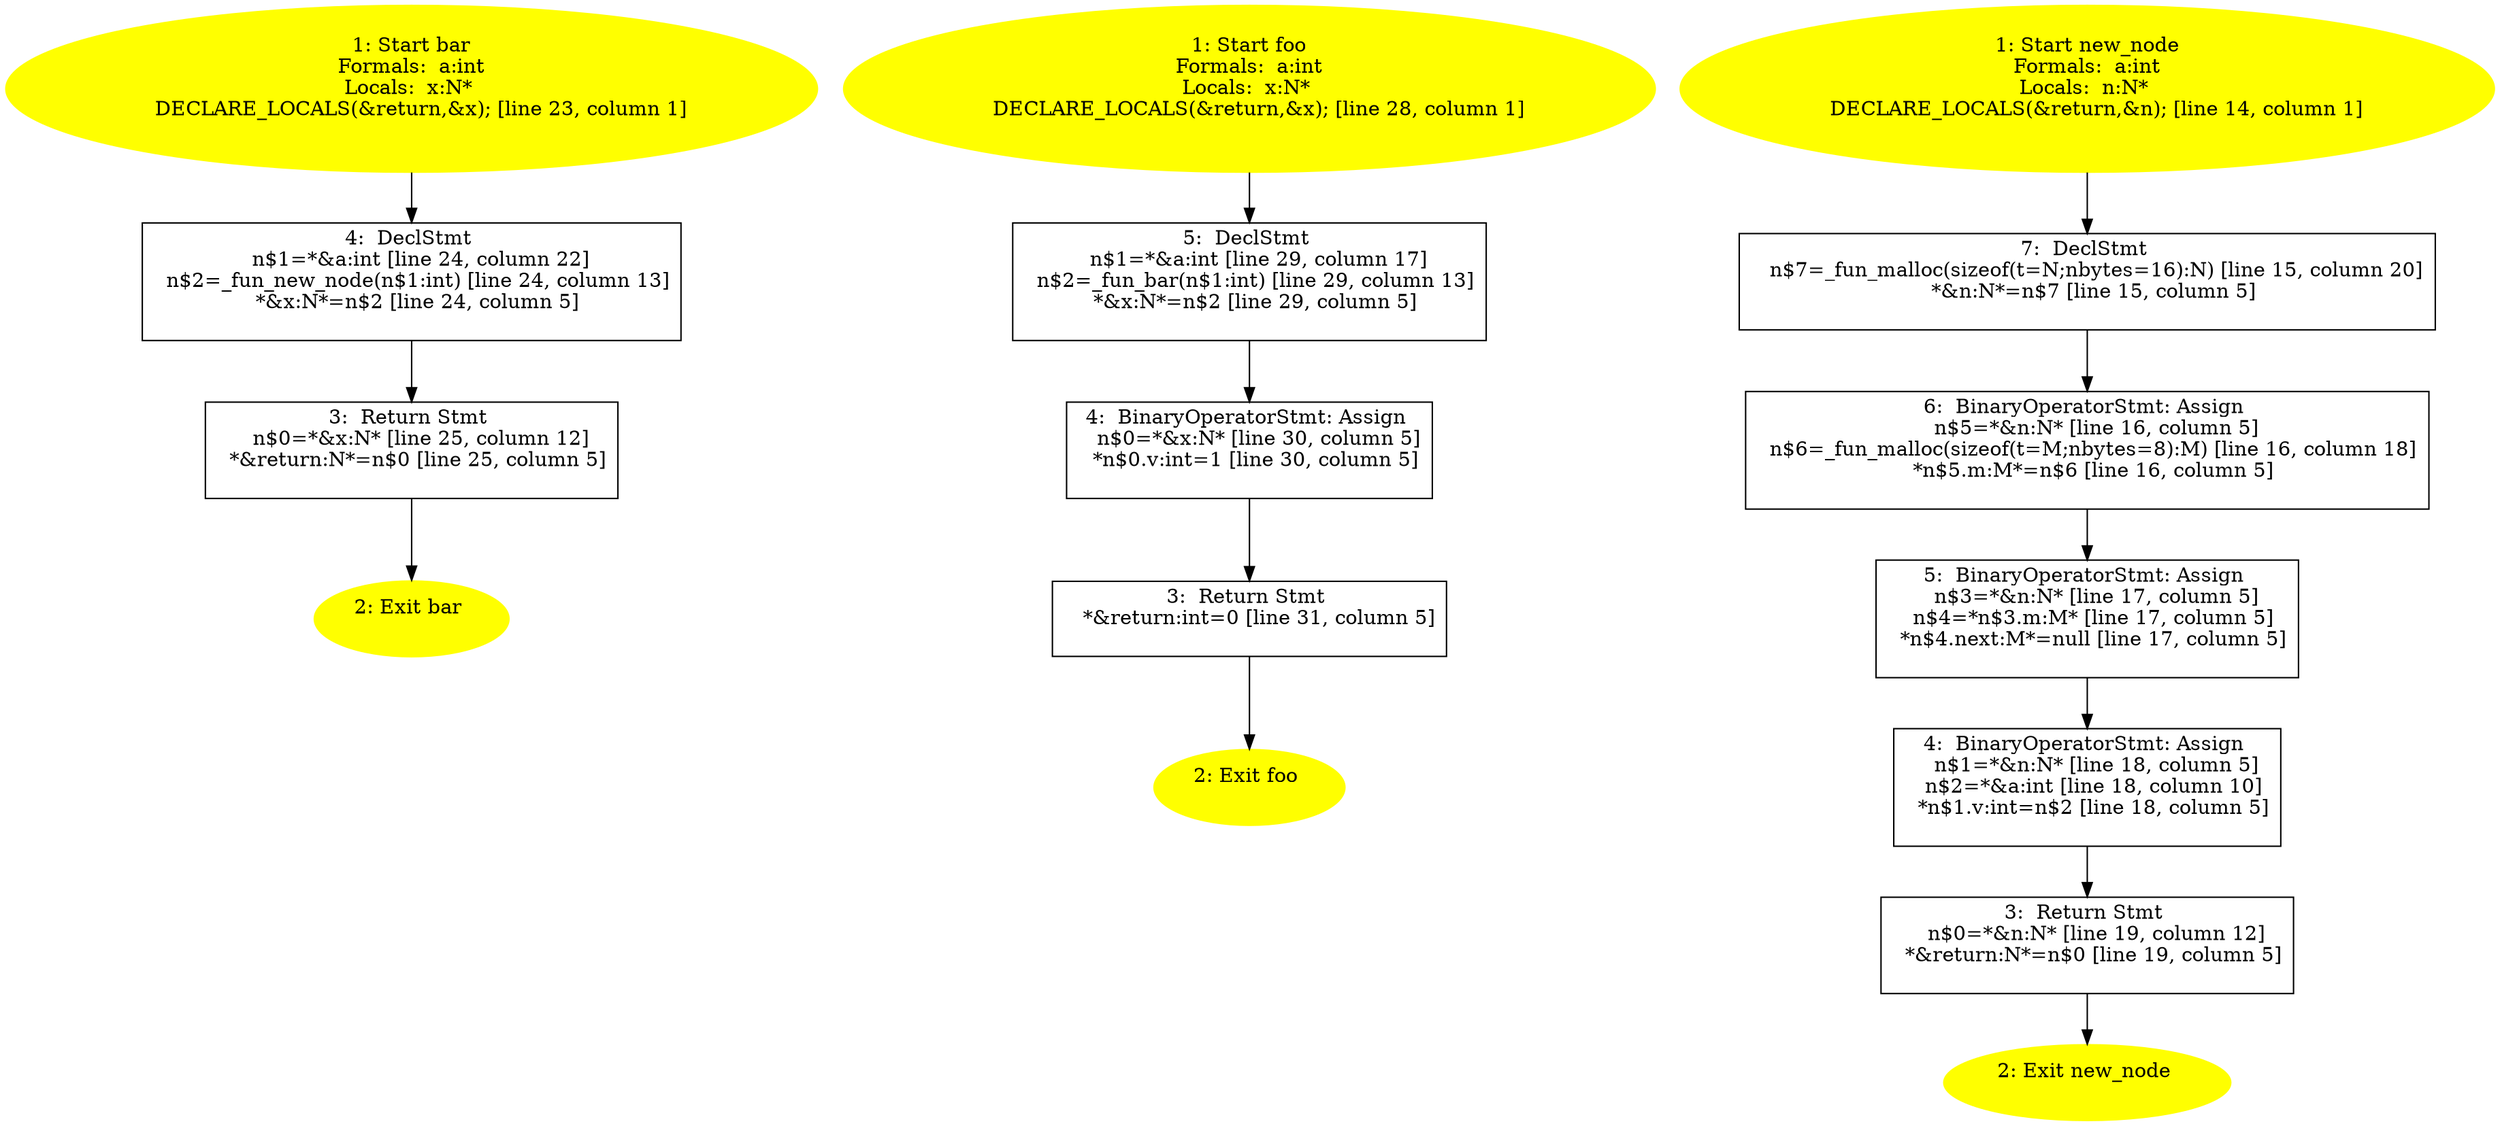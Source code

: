 /* @generated */
digraph cfg {
"bar.37b51d194a7513e45b56f6524f2d51f2_1" [label="1: Start bar\nFormals:  a:int\nLocals:  x:N* \n   DECLARE_LOCALS(&return,&x); [line 23, column 1]\n " color=yellow style=filled]
	

	 "bar.37b51d194a7513e45b56f6524f2d51f2_1" -> "bar.37b51d194a7513e45b56f6524f2d51f2_4" ;
"bar.37b51d194a7513e45b56f6524f2d51f2_2" [label="2: Exit bar \n  " color=yellow style=filled]
	

"bar.37b51d194a7513e45b56f6524f2d51f2_3" [label="3:  Return Stmt \n   n$0=*&x:N* [line 25, column 12]\n  *&return:N*=n$0 [line 25, column 5]\n " shape="box"]
	

	 "bar.37b51d194a7513e45b56f6524f2d51f2_3" -> "bar.37b51d194a7513e45b56f6524f2d51f2_2" ;
"bar.37b51d194a7513e45b56f6524f2d51f2_4" [label="4:  DeclStmt \n   n$1=*&a:int [line 24, column 22]\n  n$2=_fun_new_node(n$1:int) [line 24, column 13]\n  *&x:N*=n$2 [line 24, column 5]\n " shape="box"]
	

	 "bar.37b51d194a7513e45b56f6524f2d51f2_4" -> "bar.37b51d194a7513e45b56f6524f2d51f2_3" ;
"foo.acbd18db4cc2f85cedef654fccc4a4d8_1" [label="1: Start foo\nFormals:  a:int\nLocals:  x:N* \n   DECLARE_LOCALS(&return,&x); [line 28, column 1]\n " color=yellow style=filled]
	

	 "foo.acbd18db4cc2f85cedef654fccc4a4d8_1" -> "foo.acbd18db4cc2f85cedef654fccc4a4d8_5" ;
"foo.acbd18db4cc2f85cedef654fccc4a4d8_2" [label="2: Exit foo \n  " color=yellow style=filled]
	

"foo.acbd18db4cc2f85cedef654fccc4a4d8_3" [label="3:  Return Stmt \n   *&return:int=0 [line 31, column 5]\n " shape="box"]
	

	 "foo.acbd18db4cc2f85cedef654fccc4a4d8_3" -> "foo.acbd18db4cc2f85cedef654fccc4a4d8_2" ;
"foo.acbd18db4cc2f85cedef654fccc4a4d8_4" [label="4:  BinaryOperatorStmt: Assign \n   n$0=*&x:N* [line 30, column 5]\n  *n$0.v:int=1 [line 30, column 5]\n " shape="box"]
	

	 "foo.acbd18db4cc2f85cedef654fccc4a4d8_4" -> "foo.acbd18db4cc2f85cedef654fccc4a4d8_3" ;
"foo.acbd18db4cc2f85cedef654fccc4a4d8_5" [label="5:  DeclStmt \n   n$1=*&a:int [line 29, column 17]\n  n$2=_fun_bar(n$1:int) [line 29, column 13]\n  *&x:N*=n$2 [line 29, column 5]\n " shape="box"]
	

	 "foo.acbd18db4cc2f85cedef654fccc4a4d8_5" -> "foo.acbd18db4cc2f85cedef654fccc4a4d8_4" ;
"new_node.7e7effa0cd46941b84d179a3877aede3_1" [label="1: Start new_node\nFormals:  a:int\nLocals:  n:N* \n   DECLARE_LOCALS(&return,&n); [line 14, column 1]\n " color=yellow style=filled]
	

	 "new_node.7e7effa0cd46941b84d179a3877aede3_1" -> "new_node.7e7effa0cd46941b84d179a3877aede3_7" ;
"new_node.7e7effa0cd46941b84d179a3877aede3_2" [label="2: Exit new_node \n  " color=yellow style=filled]
	

"new_node.7e7effa0cd46941b84d179a3877aede3_3" [label="3:  Return Stmt \n   n$0=*&n:N* [line 19, column 12]\n  *&return:N*=n$0 [line 19, column 5]\n " shape="box"]
	

	 "new_node.7e7effa0cd46941b84d179a3877aede3_3" -> "new_node.7e7effa0cd46941b84d179a3877aede3_2" ;
"new_node.7e7effa0cd46941b84d179a3877aede3_4" [label="4:  BinaryOperatorStmt: Assign \n   n$1=*&n:N* [line 18, column 5]\n  n$2=*&a:int [line 18, column 10]\n  *n$1.v:int=n$2 [line 18, column 5]\n " shape="box"]
	

	 "new_node.7e7effa0cd46941b84d179a3877aede3_4" -> "new_node.7e7effa0cd46941b84d179a3877aede3_3" ;
"new_node.7e7effa0cd46941b84d179a3877aede3_5" [label="5:  BinaryOperatorStmt: Assign \n   n$3=*&n:N* [line 17, column 5]\n  n$4=*n$3.m:M* [line 17, column 5]\n  *n$4.next:M*=null [line 17, column 5]\n " shape="box"]
	

	 "new_node.7e7effa0cd46941b84d179a3877aede3_5" -> "new_node.7e7effa0cd46941b84d179a3877aede3_4" ;
"new_node.7e7effa0cd46941b84d179a3877aede3_6" [label="6:  BinaryOperatorStmt: Assign \n   n$5=*&n:N* [line 16, column 5]\n  n$6=_fun_malloc(sizeof(t=M;nbytes=8):M) [line 16, column 18]\n  *n$5.m:M*=n$6 [line 16, column 5]\n " shape="box"]
	

	 "new_node.7e7effa0cd46941b84d179a3877aede3_6" -> "new_node.7e7effa0cd46941b84d179a3877aede3_5" ;
"new_node.7e7effa0cd46941b84d179a3877aede3_7" [label="7:  DeclStmt \n   n$7=_fun_malloc(sizeof(t=N;nbytes=16):N) [line 15, column 20]\n  *&n:N*=n$7 [line 15, column 5]\n " shape="box"]
	

	 "new_node.7e7effa0cd46941b84d179a3877aede3_7" -> "new_node.7e7effa0cd46941b84d179a3877aede3_6" ;
}
